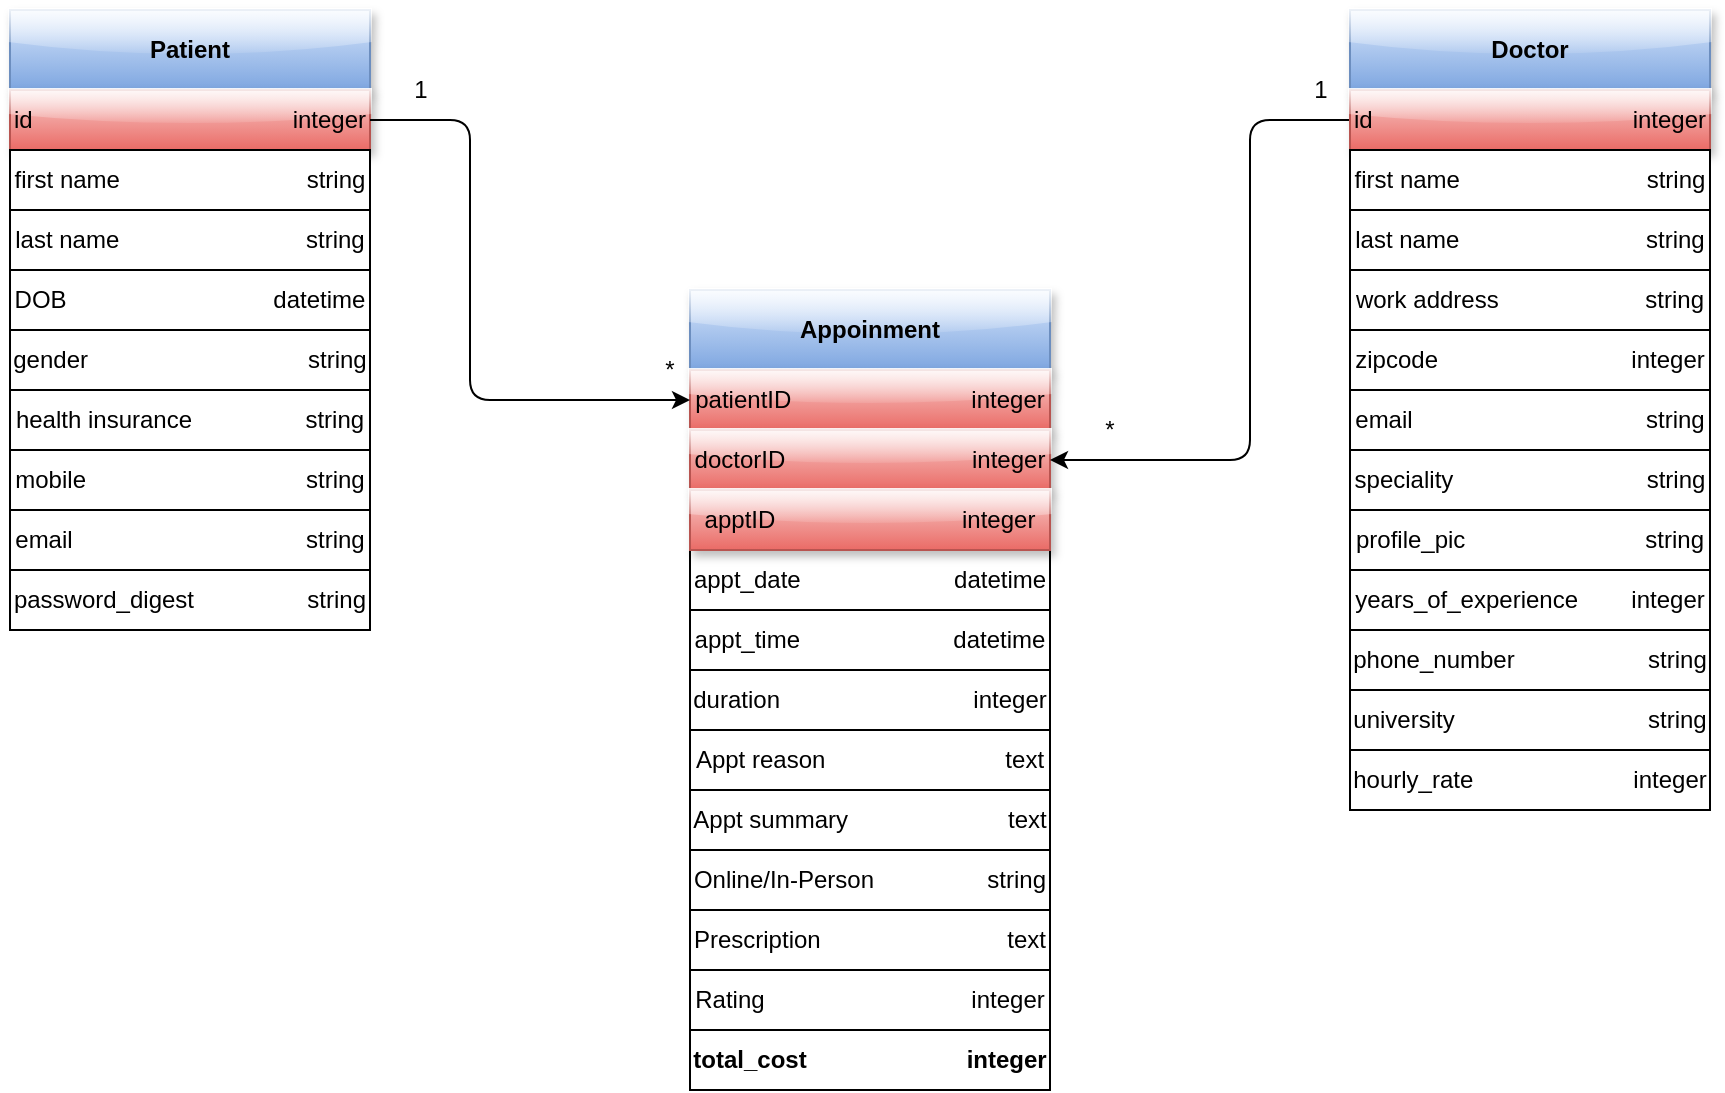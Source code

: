 <mxfile>
    <diagram id="bPftQJIVAqJPsxqFr-yv" name="Page-1">
        <mxGraphModel dx="805" dy="1684" grid="1" gridSize="10" guides="1" tooltips="1" connect="1" arrows="1" fold="1" page="1" pageScale="1" pageWidth="1100" pageHeight="850" math="0" shadow="0">
            <root>
                <mxCell id="0"/>
                <mxCell id="1" parent="0"/>
                <mxCell id="11" value="" style="rounded=0;whiteSpace=wrap;html=1;" parent="1" vertex="1">
                    <mxGeometry x="95" y="-630" width="180" height="310" as="geometry"/>
                </mxCell>
                <mxCell id="12" value="&lt;b&gt;Patient&lt;/b&gt;" style="rounded=0;whiteSpace=wrap;html=1;color;blue" parent="1" vertex="1">
                    <mxGeometry x="95" y="-630" width="180" height="40" as="geometry"/>
                </mxCell>
                <mxCell id="13" value="id&amp;nbsp; &amp;nbsp; &amp;nbsp; &amp;nbsp; &amp;nbsp; &amp;nbsp; &amp;nbsp; &amp;nbsp; &amp;nbsp; &amp;nbsp; &amp;nbsp; &amp;nbsp; &amp;nbsp; &amp;nbsp; &amp;nbsp; &amp;nbsp; &amp;nbsp; &amp;nbsp; &amp;nbsp; &amp;nbsp;integer" style="rounded=0;whiteSpace=wrap;html=1;color;red" parent="1" vertex="1">
                    <mxGeometry x="95" y="-590" width="180" height="30" as="geometry"/>
                </mxCell>
                <mxCell id="14" value="first name&amp;nbsp; &amp;nbsp; &amp;nbsp; &amp;nbsp; &amp;nbsp; &amp;nbsp; &amp;nbsp; &amp;nbsp; &amp;nbsp; &amp;nbsp; &amp;nbsp; &amp;nbsp; &amp;nbsp; &amp;nbsp; string" style="rounded=0;whiteSpace=wrap;html=1;" parent="1" vertex="1">
                    <mxGeometry x="95" y="-560" width="180" height="30" as="geometry"/>
                </mxCell>
                <mxCell id="15" value="last name&amp;nbsp; &amp;nbsp; &amp;nbsp; &amp;nbsp; &amp;nbsp; &amp;nbsp; &amp;nbsp; &amp;nbsp; &amp;nbsp; &amp;nbsp; &amp;nbsp; &amp;nbsp; &amp;nbsp; &amp;nbsp; string" style="rounded=0;whiteSpace=wrap;html=1;" parent="1" vertex="1">
                    <mxGeometry x="95" y="-530" width="180" height="30" as="geometry"/>
                </mxCell>
                <mxCell id="17" value="DOB&amp;nbsp; &amp;nbsp; &amp;nbsp; &amp;nbsp; &amp;nbsp; &amp;nbsp; &amp;nbsp; &amp;nbsp; &amp;nbsp; &amp;nbsp; &amp;nbsp; &amp;nbsp; &amp;nbsp; &amp;nbsp; &amp;nbsp; &amp;nbsp;datetime" style="rounded=0;whiteSpace=wrap;html=1;" parent="1" vertex="1">
                    <mxGeometry x="95" y="-500" width="180" height="30" as="geometry"/>
                </mxCell>
                <mxCell id="19" value="email&amp;nbsp; &amp;nbsp; &amp;nbsp; &amp;nbsp; &amp;nbsp; &amp;nbsp; &amp;nbsp; &amp;nbsp; &amp;nbsp; &amp;nbsp; &amp;nbsp; &amp;nbsp; &amp;nbsp; &amp;nbsp; &amp;nbsp; &amp;nbsp; &amp;nbsp; &amp;nbsp;string" style="rounded=0;whiteSpace=wrap;html=1;" parent="1" vertex="1">
                    <mxGeometry x="95" y="-380" width="180" height="30" as="geometry"/>
                </mxCell>
                <mxCell id="26" value="" style="rounded=0;whiteSpace=wrap;html=1;" parent="1" vertex="1">
                    <mxGeometry x="435" y="-490" width="180" height="280" as="geometry"/>
                </mxCell>
                <mxCell id="27" value="&lt;b&gt;Appoinment&lt;/b&gt;" style="rounded=0;whiteSpace=wrap;html=1;color;blue" parent="1" vertex="1">
                    <mxGeometry x="435" y="-490" width="180" height="40" as="geometry"/>
                </mxCell>
                <mxCell id="30" value="patientID&amp;nbsp; &amp;nbsp; &amp;nbsp; &amp;nbsp; &amp;nbsp; &amp;nbsp; &amp;nbsp; &amp;nbsp; &amp;nbsp; &amp;nbsp; &amp;nbsp; &amp;nbsp; &amp;nbsp; &amp;nbsp;integer" style="rounded=0;whiteSpace=wrap;html=1;color;red" parent="1" vertex="1">
                    <mxGeometry x="435" y="-450" width="180" height="30" as="geometry"/>
                </mxCell>
                <mxCell id="31" value="doctorID&amp;nbsp; &amp;nbsp; &amp;nbsp; &amp;nbsp; &amp;nbsp; &amp;nbsp; &amp;nbsp; &amp;nbsp; &amp;nbsp; &amp;nbsp; &amp;nbsp; &amp;nbsp; &amp;nbsp; &amp;nbsp; integer" style="rounded=0;whiteSpace=wrap;html=1;color;red" parent="1" vertex="1">
                    <mxGeometry x="435" y="-420" width="180" height="30" as="geometry"/>
                </mxCell>
                <mxCell id="32" value="appt_date&amp;nbsp; &amp;nbsp; &amp;nbsp; &amp;nbsp; &amp;nbsp; &amp;nbsp; &amp;nbsp; &amp;nbsp; &amp;nbsp; &amp;nbsp; &amp;nbsp; &amp;nbsp;datetime" style="rounded=0;whiteSpace=wrap;html=1;" parent="1" vertex="1">
                    <mxGeometry x="435" y="-360" width="180" height="30" as="geometry"/>
                </mxCell>
                <mxCell id="33" value="appt_time&amp;nbsp; &amp;nbsp; &amp;nbsp; &amp;nbsp; &amp;nbsp; &amp;nbsp; &amp;nbsp; &amp;nbsp; &amp;nbsp; &amp;nbsp; &amp;nbsp; &amp;nbsp;datetime" style="rounded=0;whiteSpace=wrap;html=1;" parent="1" vertex="1">
                    <mxGeometry x="435" y="-330" width="180" height="30" as="geometry"/>
                </mxCell>
                <mxCell id="34" value="Appt reason&amp;nbsp; &amp;nbsp; &amp;nbsp; &amp;nbsp; &amp;nbsp; &amp;nbsp; &amp;nbsp; &amp;nbsp; &amp;nbsp; &amp;nbsp; &amp;nbsp; &amp;nbsp; &amp;nbsp; &amp;nbsp;text" style="rounded=0;whiteSpace=wrap;html=1;" parent="1" vertex="1">
                    <mxGeometry x="435" y="-270" width="180" height="30" as="geometry"/>
                </mxCell>
                <mxCell id="35" value="Appt summary&amp;nbsp; &amp;nbsp; &amp;nbsp; &amp;nbsp; &amp;nbsp; &amp;nbsp; &amp;nbsp; &amp;nbsp; &amp;nbsp; &amp;nbsp; &amp;nbsp; &amp;nbsp; text" style="rounded=0;whiteSpace=wrap;html=1;" parent="1" vertex="1">
                    <mxGeometry x="435" y="-240" width="180" height="30" as="geometry"/>
                </mxCell>
                <mxCell id="37" value="Online/In-Person&amp;nbsp; &amp;nbsp; &amp;nbsp; &amp;nbsp; &amp;nbsp; &amp;nbsp; &amp;nbsp; &amp;nbsp; &amp;nbsp;string" style="rounded=0;whiteSpace=wrap;html=1;" parent="1" vertex="1">
                    <mxGeometry x="435" y="-210" width="180" height="30" as="geometry"/>
                </mxCell>
                <mxCell id="38" value="&lt;b&gt;Doctor&lt;/b&gt;" style="rounded=0;whiteSpace=wrap;html=1;color;blue" parent="1" vertex="1">
                    <mxGeometry x="765" y="-630" width="180" height="40" as="geometry"/>
                </mxCell>
                <mxCell id="39" value="" style="rounded=0;whiteSpace=wrap;html=1;" parent="1" vertex="1">
                    <mxGeometry x="765" y="-590" width="180" height="300" as="geometry"/>
                </mxCell>
                <mxCell id="129" style="edgeStyle=none;html=1;exitX=0;exitY=0.5;exitDx=0;exitDy=0;entryX=1;entryY=0.5;entryDx=0;entryDy=0;" parent="1" source="40" target="31" edge="1">
                    <mxGeometry relative="1" as="geometry">
                        <Array as="points">
                            <mxPoint x="715" y="-575"/>
                            <mxPoint x="715" y="-405"/>
                        </Array>
                    </mxGeometry>
                </mxCell>
                <mxCell id="40" value="id&amp;nbsp; &amp;nbsp; &amp;nbsp; &amp;nbsp; &amp;nbsp; &amp;nbsp; &amp;nbsp; &amp;nbsp; &amp;nbsp; &amp;nbsp; &amp;nbsp; &amp;nbsp; &amp;nbsp; &amp;nbsp; &amp;nbsp; &amp;nbsp; &amp;nbsp; &amp;nbsp; &amp;nbsp; &amp;nbsp;integer" style="rounded=0;whiteSpace=wrap;html=1;color;red" parent="1" vertex="1">
                    <mxGeometry x="765" y="-590" width="180" height="30" as="geometry"/>
                </mxCell>
                <mxCell id="41" value="first name&amp;nbsp; &amp;nbsp; &amp;nbsp; &amp;nbsp; &amp;nbsp; &amp;nbsp; &amp;nbsp; &amp;nbsp; &amp;nbsp; &amp;nbsp; &amp;nbsp; &amp;nbsp; &amp;nbsp; &amp;nbsp; string" style="rounded=0;whiteSpace=wrap;html=1;" parent="1" vertex="1">
                    <mxGeometry x="765" y="-560" width="180" height="30" as="geometry"/>
                </mxCell>
                <mxCell id="42" value="last name&amp;nbsp; &amp;nbsp; &amp;nbsp; &amp;nbsp; &amp;nbsp; &amp;nbsp; &amp;nbsp; &amp;nbsp; &amp;nbsp; &amp;nbsp; &amp;nbsp; &amp;nbsp; &amp;nbsp; &amp;nbsp; string" style="rounded=0;whiteSpace=wrap;html=1;" parent="1" vertex="1">
                    <mxGeometry x="765" y="-530" width="180" height="30" as="geometry"/>
                </mxCell>
                <mxCell id="44" value="work address&amp;nbsp; &amp;nbsp; &amp;nbsp; &amp;nbsp; &amp;nbsp; &amp;nbsp; &amp;nbsp; &amp;nbsp; &amp;nbsp; &amp;nbsp; &amp;nbsp; string" style="rounded=0;whiteSpace=wrap;html=1;" parent="1" vertex="1">
                    <mxGeometry x="765" y="-500" width="180" height="30" as="geometry"/>
                </mxCell>
                <mxCell id="45" value="zipcode&amp;nbsp; &amp;nbsp; &amp;nbsp; &amp;nbsp; &amp;nbsp; &amp;nbsp; &amp;nbsp; &amp;nbsp; &amp;nbsp; &amp;nbsp; &amp;nbsp; &amp;nbsp; &amp;nbsp; &amp;nbsp; &amp;nbsp;integer" style="rounded=0;whiteSpace=wrap;html=1;" parent="1" vertex="1">
                    <mxGeometry x="765" y="-470" width="180" height="30" as="geometry"/>
                </mxCell>
                <mxCell id="46" value="email&amp;nbsp; &amp;nbsp; &amp;nbsp; &amp;nbsp; &amp;nbsp; &amp;nbsp; &amp;nbsp; &amp;nbsp; &amp;nbsp; &amp;nbsp; &amp;nbsp; &amp;nbsp; &amp;nbsp; &amp;nbsp; &amp;nbsp; &amp;nbsp; &amp;nbsp; &amp;nbsp;string" style="rounded=0;whiteSpace=wrap;html=1;" parent="1" vertex="1">
                    <mxGeometry x="765" y="-440" width="180" height="30" as="geometry"/>
                </mxCell>
                <mxCell id="47" value="speciality&amp;nbsp; &amp;nbsp; &amp;nbsp; &amp;nbsp; &amp;nbsp; &amp;nbsp; &amp;nbsp; &amp;nbsp; &amp;nbsp; &amp;nbsp; &amp;nbsp; &amp;nbsp; &amp;nbsp; &amp;nbsp; &amp;nbsp;string" style="rounded=0;whiteSpace=wrap;html=1;" parent="1" vertex="1">
                    <mxGeometry x="765" y="-410" width="180" height="30" as="geometry"/>
                </mxCell>
                <mxCell id="48" value="profile_pic&amp;nbsp; &amp;nbsp; &amp;nbsp; &amp;nbsp; &amp;nbsp; &amp;nbsp; &amp;nbsp; &amp;nbsp; &amp;nbsp; &amp;nbsp; &amp;nbsp; &amp;nbsp; &amp;nbsp; &amp;nbsp;string" style="rounded=0;whiteSpace=wrap;html=1;" parent="1" vertex="1">
                    <mxGeometry x="765" y="-380" width="180" height="30" as="geometry"/>
                </mxCell>
                <mxCell id="49" value="years_of_experience&amp;nbsp; &amp;nbsp; &amp;nbsp; &amp;nbsp; integer" style="rounded=0;whiteSpace=wrap;html=1;" parent="1" vertex="1">
                    <mxGeometry x="765" y="-350" width="180" height="30" as="geometry"/>
                </mxCell>
                <mxCell id="50" value="" style="rounded=0;whiteSpace=wrap;html=1;" parent="1" vertex="1">
                    <mxGeometry x="435" y="-150" width="180" as="geometry"/>
                </mxCell>
                <mxCell id="51" value="Rating&amp;nbsp; &amp;nbsp; &amp;nbsp; &amp;nbsp; &amp;nbsp; &amp;nbsp; &amp;nbsp; &amp;nbsp; &amp;nbsp; &amp;nbsp; &amp;nbsp; &amp;nbsp; &amp;nbsp; &amp;nbsp; &amp;nbsp; &amp;nbsp;integer" style="rounded=0;whiteSpace=wrap;html=1;" parent="1" vertex="1">
                    <mxGeometry x="435" y="-150" width="180" height="30" as="geometry"/>
                </mxCell>
                <mxCell id="52" value="Prescription&amp;nbsp; &amp;nbsp; &amp;nbsp; &amp;nbsp; &amp;nbsp; &amp;nbsp; &amp;nbsp; &amp;nbsp; &amp;nbsp; &amp;nbsp; &amp;nbsp; &amp;nbsp; &amp;nbsp; &amp;nbsp; text" style="rounded=0;whiteSpace=wrap;html=1;" parent="1" vertex="1">
                    <mxGeometry x="435" y="-180" width="180" height="30" as="geometry"/>
                </mxCell>
                <mxCell id="54" value="mobile&amp;nbsp; &amp;nbsp; &amp;nbsp; &amp;nbsp; &amp;nbsp; &amp;nbsp; &amp;nbsp; &amp;nbsp; &amp;nbsp; &amp;nbsp; &amp;nbsp; &amp;nbsp; &amp;nbsp; &amp;nbsp; &amp;nbsp; &amp;nbsp; &amp;nbsp;string" style="rounded=0;whiteSpace=wrap;html=1;" parent="1" vertex="1">
                    <mxGeometry x="95" y="-410" width="180" height="30" as="geometry"/>
                </mxCell>
                <mxCell id="55" value="phone_number&amp;nbsp; &amp;nbsp; &amp;nbsp; &amp;nbsp; &amp;nbsp; &amp;nbsp; &amp;nbsp; &amp;nbsp; &amp;nbsp; &amp;nbsp; string" style="rounded=0;whiteSpace=wrap;html=1;" parent="1" vertex="1">
                    <mxGeometry x="765" y="-320" width="180" height="30" as="geometry"/>
                </mxCell>
                <mxCell id="61" value="" style="edgeStyle=elbowEdgeStyle;elbow=horizontal;endArrow=classic;html=1;exitX=1;exitY=0.5;exitDx=0;exitDy=0;entryX=0;entryY=0.5;entryDx=0;entryDy=0;" parent="1" source="13" target="30" edge="1">
                    <mxGeometry width="50" height="50" relative="1" as="geometry">
                        <mxPoint x="315" y="-500" as="sourcePoint"/>
                        <mxPoint x="365" y="-550" as="targetPoint"/>
                        <Array as="points">
                            <mxPoint x="325" y="-440"/>
                        </Array>
                    </mxGeometry>
                </mxCell>
                <mxCell id="63" value="password_digest&amp;nbsp; &amp;nbsp; &amp;nbsp; &amp;nbsp; &amp;nbsp; &amp;nbsp; &amp;nbsp; &amp;nbsp; &amp;nbsp;string" style="rounded=0;whiteSpace=wrap;html=1;" parent="1" vertex="1">
                    <mxGeometry x="95" y="-350" width="180" height="30" as="geometry"/>
                </mxCell>
                <mxCell id="64" value="*" style="text;html=1;strokeColor=none;fillColor=none;align=center;verticalAlign=middle;whiteSpace=wrap;rounded=0;" parent="1" vertex="1">
                    <mxGeometry x="395" y="-465" width="60" height="30" as="geometry"/>
                </mxCell>
                <mxCell id="67" value="*" style="text;html=1;strokeColor=none;fillColor=none;align=center;verticalAlign=middle;whiteSpace=wrap;rounded=0;" parent="1" vertex="1">
                    <mxGeometry x="615" y="-435" width="60" height="30" as="geometry"/>
                </mxCell>
                <mxCell id="68" value="gender&amp;nbsp; &amp;nbsp; &amp;nbsp; &amp;nbsp; &amp;nbsp; &amp;nbsp; &amp;nbsp; &amp;nbsp; &amp;nbsp; &amp;nbsp; &amp;nbsp; &amp;nbsp; &amp;nbsp; &amp;nbsp; &amp;nbsp; &amp;nbsp; &amp;nbsp;string" style="rounded=0;whiteSpace=wrap;html=1;" parent="1" vertex="1">
                    <mxGeometry x="95" y="-470" width="180" height="30" as="geometry"/>
                </mxCell>
                <mxCell id="70" value="university&amp;nbsp; &amp;nbsp; &amp;nbsp; &amp;nbsp; &amp;nbsp; &amp;nbsp; &amp;nbsp; &amp;nbsp; &amp;nbsp; &amp;nbsp; &amp;nbsp; &amp;nbsp; &amp;nbsp; &amp;nbsp; &amp;nbsp;string" style="rounded=0;whiteSpace=wrap;html=1;" parent="1" vertex="1">
                    <mxGeometry x="765" y="-290" width="180" height="30" as="geometry"/>
                </mxCell>
                <mxCell id="71" value="health insurance&amp;nbsp; &amp;nbsp; &amp;nbsp; &amp;nbsp; &amp;nbsp; &amp;nbsp; &amp;nbsp; &amp;nbsp; &amp;nbsp;string" style="rounded=0;whiteSpace=wrap;html=1;" parent="1" vertex="1">
                    <mxGeometry x="95" y="-440" width="180" height="30" as="geometry"/>
                </mxCell>
                <mxCell id="166" value="&lt;b&gt;total_cost&amp;nbsp; &amp;nbsp; &amp;nbsp; &amp;nbsp; &amp;nbsp; &amp;nbsp; &amp;nbsp; &amp;nbsp; &amp;nbsp; &amp;nbsp; &amp;nbsp; &amp;nbsp; integer&lt;/b&gt;" style="rounded=0;whiteSpace=wrap;html=1;" parent="1" vertex="1">
                    <mxGeometry x="435" y="-120" width="180" height="30" as="geometry"/>
                </mxCell>
                <mxCell id="172" value="hourly_rate&amp;nbsp; &amp;nbsp; &amp;nbsp; &amp;nbsp; &amp;nbsp; &amp;nbsp; &amp;nbsp; &amp;nbsp; &amp;nbsp; &amp;nbsp; &amp;nbsp; &amp;nbsp; integer" style="rounded=0;whiteSpace=wrap;html=1;" parent="1" vertex="1">
                    <mxGeometry x="765" y="-260" width="180" height="30" as="geometry"/>
                </mxCell>
                <mxCell id="185" value="apptID&amp;nbsp; &amp;nbsp; &amp;nbsp; &amp;nbsp; &amp;nbsp; &amp;nbsp; &amp;nbsp; &amp;nbsp; &amp;nbsp; &amp;nbsp; &amp;nbsp; &amp;nbsp; &amp;nbsp; &amp;nbsp; integer" style="rounded=0;whiteSpace=wrap;html=1;color;red" parent="1" vertex="1">
                    <mxGeometry x="435" y="-390" width="180" height="30" as="geometry"/>
                </mxCell>
                <mxCell id="187" value="duration&amp;nbsp; &amp;nbsp; &amp;nbsp; &amp;nbsp; &amp;nbsp; &amp;nbsp; &amp;nbsp; &amp;nbsp; &amp;nbsp; &amp;nbsp; &amp;nbsp; &amp;nbsp; &amp;nbsp; &amp;nbsp; &amp;nbsp;integer" style="rounded=0;whiteSpace=wrap;html=1;" parent="1" vertex="1">
                    <mxGeometry x="435" y="-300" width="180" height="30" as="geometry"/>
                </mxCell>
                <mxCell id="188" value="1" style="text;html=1;align=center;verticalAlign=middle;resizable=0;points=[];autosize=1;strokeColor=none;fillColor=none;" vertex="1" parent="1">
                    <mxGeometry x="740" y="-600" width="20" height="20" as="geometry"/>
                </mxCell>
                <mxCell id="189" value="1" style="text;html=1;align=center;verticalAlign=middle;resizable=0;points=[];autosize=1;strokeColor=none;fillColor=none;" vertex="1" parent="1">
                    <mxGeometry x="290" y="-600" width="20" height="20" as="geometry"/>
                </mxCell>
            </root>
        </mxGraphModel>
    </diagram>
</mxfile>